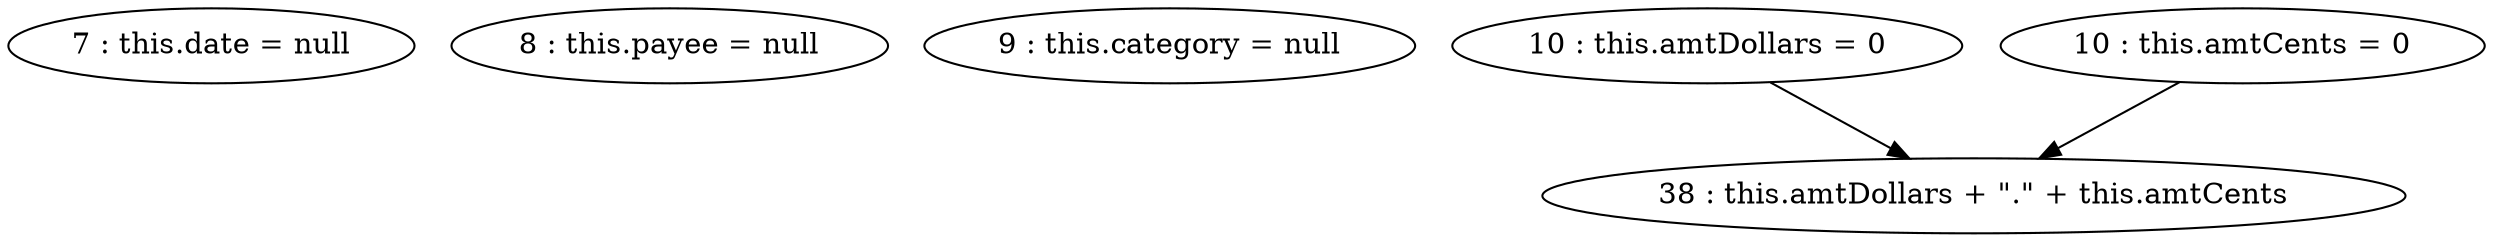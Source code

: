 digraph G {
"7 : this.date = null"
"8 : this.payee = null"
"9 : this.category = null"
"10 : this.amtDollars = 0"
"10 : this.amtDollars = 0" -> "38 : this.amtDollars + \".\" + this.amtCents"
"10 : this.amtCents = 0"
"10 : this.amtCents = 0" -> "38 : this.amtDollars + \".\" + this.amtCents"
"38 : this.amtDollars + \".\" + this.amtCents"
}